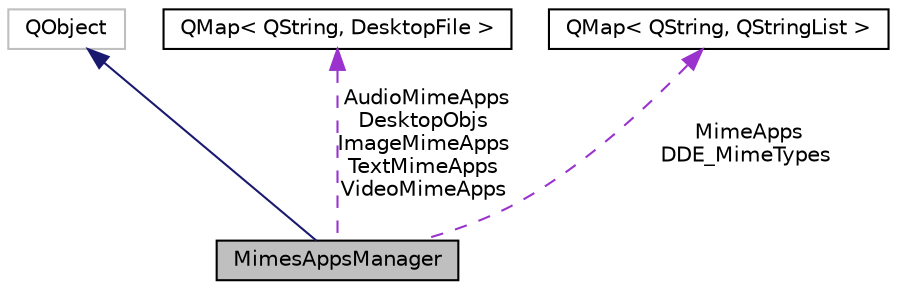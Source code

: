 digraph "MimesAppsManager"
{
  edge [fontname="Helvetica",fontsize="10",labelfontname="Helvetica",labelfontsize="10"];
  node [fontname="Helvetica",fontsize="10",shape=record];
  Node2 [label="MimesAppsManager",height=0.2,width=0.4,color="black", fillcolor="grey75", style="filled", fontcolor="black"];
  Node3 -> Node2 [dir="back",color="midnightblue",fontsize="10",style="solid",fontname="Helvetica"];
  Node3 [label="QObject",height=0.2,width=0.4,color="grey75", fillcolor="white", style="filled"];
  Node4 -> Node2 [dir="back",color="darkorchid3",fontsize="10",style="dashed",label=" AudioMimeApps\nDesktopObjs\nImageMimeApps\nTextMimeApps\nVideoMimeApps" ,fontname="Helvetica"];
  Node4 [label="QMap\< QString, DesktopFile \>",height=0.2,width=0.4,color="black", fillcolor="white", style="filled",URL="$class_q_map.html"];
  Node5 -> Node2 [dir="back",color="darkorchid3",fontsize="10",style="dashed",label=" MimeApps\nDDE_MimeTypes" ,fontname="Helvetica"];
  Node5 [label="QMap\< QString, QStringList \>",height=0.2,width=0.4,color="black", fillcolor="white", style="filled",URL="$class_q_map.html"];
}
